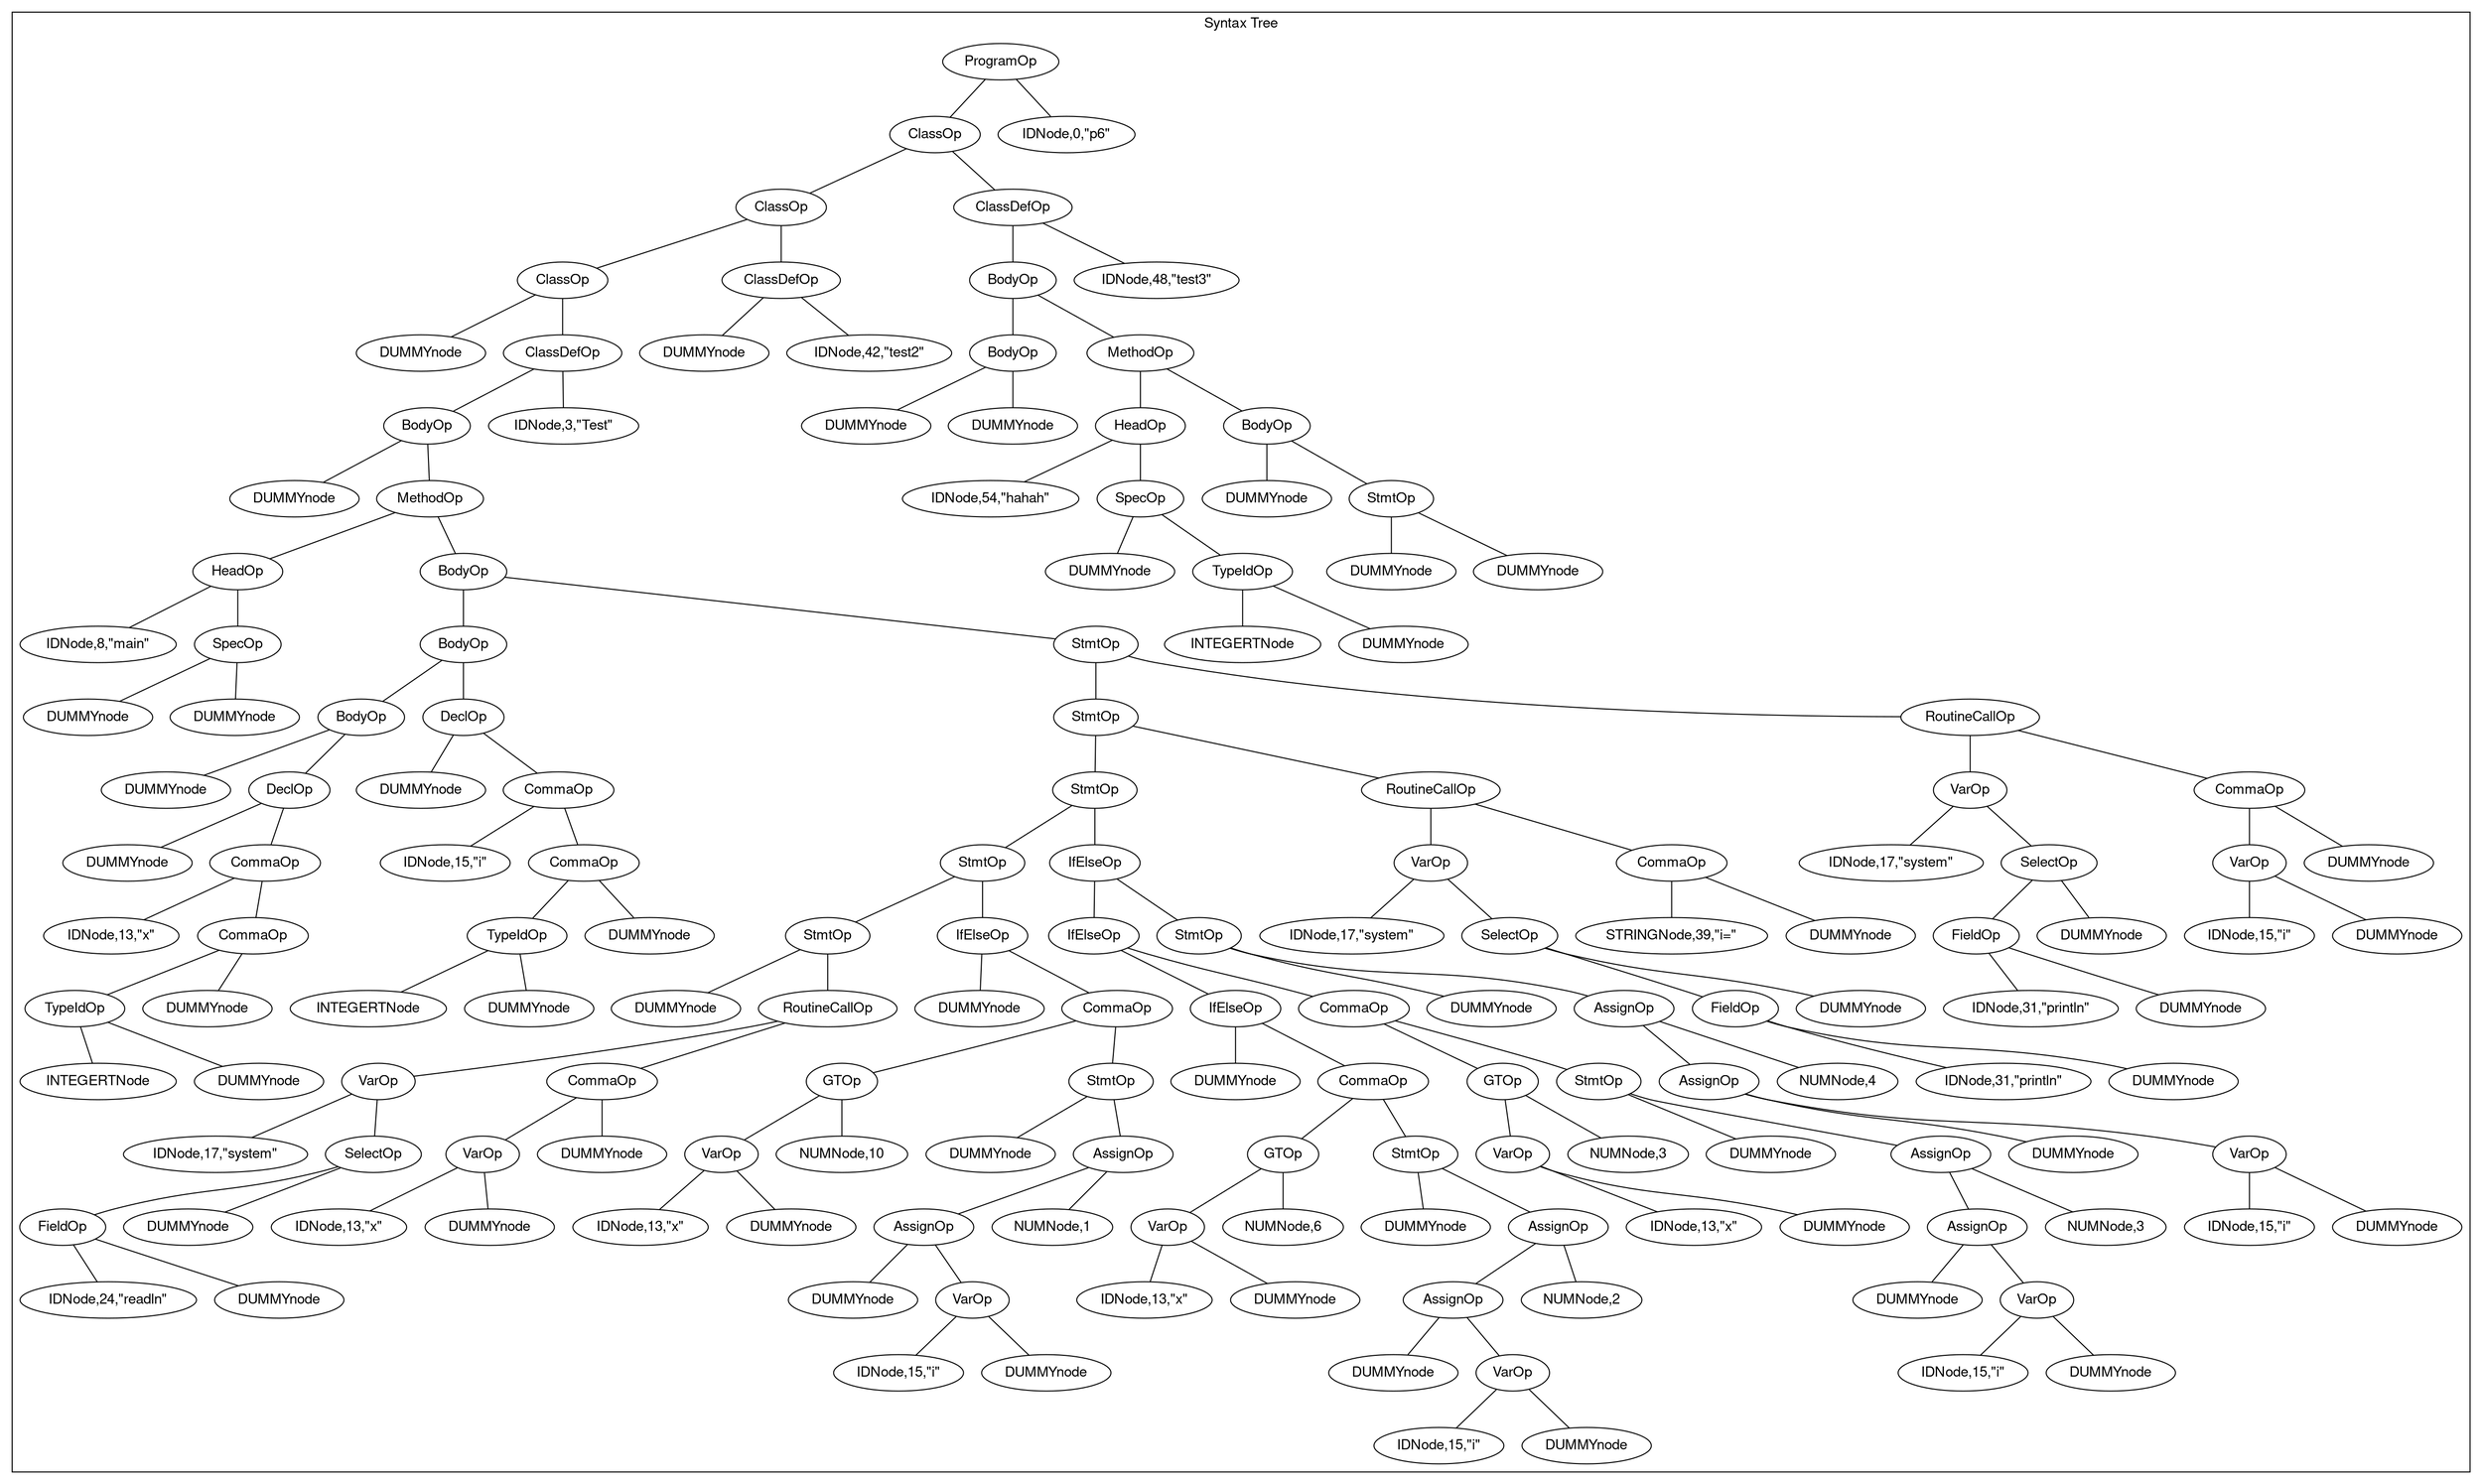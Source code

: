graph "" 
   { 
   fontname="Helvetica,Arial,sans-serif" 
   node [fontname="Helvetica,Arial,sans-serif"] 
   edge [fontname="Helvetica,Arial,sans-serif"] 
   
   subgraph cluster01 
   { 
   label="Syntax Tree" 
   n00001 [label="ProgramOp"] ;
   n00002 [label="ClassOp"] ;
   n00001 -- n00002 ;
   n00003 [label="ClassOp"] ;
   n00002 -- n00003 ;
   n00004 [label="ClassOp"] ;
   n00003 -- n00004 ;
   n00005 [label="DUMMYnode"] ;
   n00004 -- n00005 ;
   n00006 [label="ClassDefOp"] ;
   n00004 -- n00006 ;
   n00007 [label="BodyOp"] ;
   n00006 -- n00007 ;
   n00008 [label="DUMMYnode"] ;
   n00007 -- n00008 ;
   n00009 [label="MethodOp"] ;
   n00007 -- n00009 ;
   n00010 [label="HeadOp"] ;
   n00009 -- n00010 ;
   n00011 [label="IDNode,8,\"main\""] ;
   n00010 -- n00011 ;
   n00012 [label="SpecOp"] ;
   n00010 -- n00012 ;
   n00013 [label="DUMMYnode"] ;
   n00012 -- n00013 ;
   n00014 [label="DUMMYnode"] ;
   n00012 -- n00014 ;
   n00015 [label="BodyOp"] ;
   n00009 -- n00015 ;
   n00016 [label="BodyOp"] ;
   n00015 -- n00016 ;
   n00017 [label="BodyOp"] ;
   n00016 -- n00017 ;
   n00018 [label="DUMMYnode"] ;
   n00017 -- n00018 ;
   n00019 [label="DeclOp"] ;
   n00017 -- n00019 ;
   n00020 [label="DUMMYnode"] ;
   n00019 -- n00020 ;
   n00021 [label="CommaOp"] ;
   n00019 -- n00021 ;
   n00022 [label="IDNode,13,\"x\""] ;
   n00021 -- n00022 ;
   n00023 [label="CommaOp"] ;
   n00021 -- n00023 ;
   n00024 [label="TypeIdOp"] ;
   n00023 -- n00024 ;
   n00025 [label="INTEGERTNode"] ;
   n00024 -- n00025 ;
   n00026 [label="DUMMYnode"] ;
   n00024 -- n00026 ;
   n00027 [label="DUMMYnode"] ;
   n00023 -- n00027 ;
   n00028 [label="DeclOp"] ;
   n00016 -- n00028 ;
   n00029 [label="DUMMYnode"] ;
   n00028 -- n00029 ;
   n00030 [label="CommaOp"] ;
   n00028 -- n00030 ;
   n00031 [label="IDNode,15,\"i\""] ;
   n00030 -- n00031 ;
   n00032 [label="CommaOp"] ;
   n00030 -- n00032 ;
   n00033 [label="TypeIdOp"] ;
   n00032 -- n00033 ;
   n00034 [label="INTEGERTNode"] ;
   n00033 -- n00034 ;
   n00035 [label="DUMMYnode"] ;
   n00033 -- n00035 ;
   n00036 [label="DUMMYnode"] ;
   n00032 -- n00036 ;
   n00037 [label="StmtOp"] ;
   n00015 -- n00037 ;
   n00038 [label="StmtOp"] ;
   n00037 -- n00038 ;
   n00039 [label="StmtOp"] ;
   n00038 -- n00039 ;
   n00040 [label="StmtOp"] ;
   n00039 -- n00040 ;
   n00041 [label="StmtOp"] ;
   n00040 -- n00041 ;
   n00042 [label="DUMMYnode"] ;
   n00041 -- n00042 ;
   n00043 [label="RoutineCallOp"] ;
   n00041 -- n00043 ;
   n00044 [label="VarOp"] ;
   n00043 -- n00044 ;
   n00045 [label="IDNode,17,\"system\""] ;
   n00044 -- n00045 ;
   n00046 [label="SelectOp"] ;
   n00044 -- n00046 ;
   n00047 [label="FieldOp"] ;
   n00046 -- n00047 ;
   n00048 [label="IDNode,24,\"readln\""] ;
   n00047 -- n00048 ;
   n00049 [label="DUMMYnode"] ;
   n00047 -- n00049 ;
   n00050 [label="DUMMYnode"] ;
   n00046 -- n00050 ;
   n00051 [label="CommaOp"] ;
   n00043 -- n00051 ;
   n00052 [label="VarOp"] ;
   n00051 -- n00052 ;
   n00053 [label="IDNode,13,\"x\""] ;
   n00052 -- n00053 ;
   n00054 [label="DUMMYnode"] ;
   n00052 -- n00054 ;
   n00055 [label="DUMMYnode"] ;
   n00051 -- n00055 ;
   n00056 [label="IfElseOp"] ;
   n00040 -- n00056 ;
   n00057 [label="DUMMYnode"] ;
   n00056 -- n00057 ;
   n00058 [label="CommaOp"] ;
   n00056 -- n00058 ;
   n00059 [label="GTOp"] ;
   n00058 -- n00059 ;
   n00060 [label="VarOp"] ;
   n00059 -- n00060 ;
   n00061 [label="IDNode,13,\"x\""] ;
   n00060 -- n00061 ;
   n00062 [label="DUMMYnode"] ;
   n00060 -- n00062 ;
   n00063 [label="NUMNode,10"] ;
   n00059 -- n00063 ;
   n00064 [label="StmtOp"] ;
   n00058 -- n00064 ;
   n00065 [label="DUMMYnode"] ;
   n00064 -- n00065 ;
   n00066 [label="AssignOp"] ;
   n00064 -- n00066 ;
   n00067 [label="AssignOp"] ;
   n00066 -- n00067 ;
   n00068 [label="DUMMYnode"] ;
   n00067 -- n00068 ;
   n00069 [label="VarOp"] ;
   n00067 -- n00069 ;
   n00070 [label="IDNode,15,\"i\""] ;
   n00069 -- n00070 ;
   n00071 [label="DUMMYnode"] ;
   n00069 -- n00071 ;
   n00072 [label="NUMNode,1"] ;
   n00066 -- n00072 ;
   n00073 [label="IfElseOp"] ;
   n00039 -- n00073 ;
   n00074 [label="IfElseOp"] ;
   n00073 -- n00074 ;
   n00075 [label="IfElseOp"] ;
   n00074 -- n00075 ;
   n00076 [label="DUMMYnode"] ;
   n00075 -- n00076 ;
   n00077 [label="CommaOp"] ;
   n00075 -- n00077 ;
   n00078 [label="GTOp"] ;
   n00077 -- n00078 ;
   n00079 [label="VarOp"] ;
   n00078 -- n00079 ;
   n00080 [label="IDNode,13,\"x\""] ;
   n00079 -- n00080 ;
   n00081 [label="DUMMYnode"] ;
   n00079 -- n00081 ;
   n00082 [label="NUMNode,6"] ;
   n00078 -- n00082 ;
   n00083 [label="StmtOp"] ;
   n00077 -- n00083 ;
   n00084 [label="DUMMYnode"] ;
   n00083 -- n00084 ;
   n00085 [label="AssignOp"] ;
   n00083 -- n00085 ;
   n00086 [label="AssignOp"] ;
   n00085 -- n00086 ;
   n00087 [label="DUMMYnode"] ;
   n00086 -- n00087 ;
   n00088 [label="VarOp"] ;
   n00086 -- n00088 ;
   n00089 [label="IDNode,15,\"i\""] ;
   n00088 -- n00089 ;
   n00090 [label="DUMMYnode"] ;
   n00088 -- n00090 ;
   n00091 [label="NUMNode,2"] ;
   n00085 -- n00091 ;
   n00092 [label="CommaOp"] ;
   n00074 -- n00092 ;
   n00093 [label="GTOp"] ;
   n00092 -- n00093 ;
   n00094 [label="VarOp"] ;
   n00093 -- n00094 ;
   n00095 [label="IDNode,13,\"x\""] ;
   n00094 -- n00095 ;
   n00096 [label="DUMMYnode"] ;
   n00094 -- n00096 ;
   n00097 [label="NUMNode,3"] ;
   n00093 -- n00097 ;
   n00098 [label="StmtOp"] ;
   n00092 -- n00098 ;
   n00099 [label="DUMMYnode"] ;
   n00098 -- n00099 ;
   n00100 [label="AssignOp"] ;
   n00098 -- n00100 ;
   n00101 [label="AssignOp"] ;
   n00100 -- n00101 ;
   n00102 [label="DUMMYnode"] ;
   n00101 -- n00102 ;
   n00103 [label="VarOp"] ;
   n00101 -- n00103 ;
   n00104 [label="IDNode,15,\"i\""] ;
   n00103 -- n00104 ;
   n00105 [label="DUMMYnode"] ;
   n00103 -- n00105 ;
   n00106 [label="NUMNode,3"] ;
   n00100 -- n00106 ;
   n00107 [label="StmtOp"] ;
   n00073 -- n00107 ;
   n00108 [label="DUMMYnode"] ;
   n00107 -- n00108 ;
   n00109 [label="AssignOp"] ;
   n00107 -- n00109 ;
   n00110 [label="AssignOp"] ;
   n00109 -- n00110 ;
   n00111 [label="DUMMYnode"] ;
   n00110 -- n00111 ;
   n00112 [label="VarOp"] ;
   n00110 -- n00112 ;
   n00113 [label="IDNode,15,\"i\""] ;
   n00112 -- n00113 ;
   n00114 [label="DUMMYnode"] ;
   n00112 -- n00114 ;
   n00115 [label="NUMNode,4"] ;
   n00109 -- n00115 ;
   n00116 [label="RoutineCallOp"] ;
   n00038 -- n00116 ;
   n00117 [label="VarOp"] ;
   n00116 -- n00117 ;
   n00118 [label="IDNode,17,\"system\""] ;
   n00117 -- n00118 ;
   n00119 [label="SelectOp"] ;
   n00117 -- n00119 ;
   n00120 [label="FieldOp"] ;
   n00119 -- n00120 ;
   n00121 [label="IDNode,31,\"println\""] ;
   n00120 -- n00121 ;
   n00122 [label="DUMMYnode"] ;
   n00120 -- n00122 ;
   n00123 [label="DUMMYnode"] ;
   n00119 -- n00123 ;
   n00124 [label="CommaOp"] ;
   n00116 -- n00124 ;
   n00125 [label="STRINGNode,39,\"i=\""] ;
   n00124 -- n00125 ;
   n00126 [label="DUMMYnode"] ;
   n00124 -- n00126 ;
   n00127 [label="RoutineCallOp"] ;
   n00037 -- n00127 ;
   n00128 [label="VarOp"] ;
   n00127 -- n00128 ;
   n00129 [label="IDNode,17,\"system\""] ;
   n00128 -- n00129 ;
   n00130 [label="SelectOp"] ;
   n00128 -- n00130 ;
   n00131 [label="FieldOp"] ;
   n00130 -- n00131 ;
   n00132 [label="IDNode,31,\"println\""] ;
   n00131 -- n00132 ;
   n00133 [label="DUMMYnode"] ;
   n00131 -- n00133 ;
   n00134 [label="DUMMYnode"] ;
   n00130 -- n00134 ;
   n00135 [label="CommaOp"] ;
   n00127 -- n00135 ;
   n00136 [label="VarOp"] ;
   n00135 -- n00136 ;
   n00137 [label="IDNode,15,\"i\""] ;
   n00136 -- n00137 ;
   n00138 [label="DUMMYnode"] ;
   n00136 -- n00138 ;
   n00139 [label="DUMMYnode"] ;
   n00135 -- n00139 ;
   n00140 [label="IDNode,3,\"Test\""] ;
   n00006 -- n00140 ;
   n00141 [label="ClassDefOp"] ;
   n00003 -- n00141 ;
   n00142 [label="DUMMYnode"] ;
   n00141 -- n00142 ;
   n00143 [label="IDNode,42,\"test2\""] ;
   n00141 -- n00143 ;
   n00144 [label="ClassDefOp"] ;
   n00002 -- n00144 ;
   n00145 [label="BodyOp"] ;
   n00144 -- n00145 ;
   n00146 [label="BodyOp"] ;
   n00145 -- n00146 ;
   n00147 [label="DUMMYnode"] ;
   n00146 -- n00147 ;
   n00148 [label="DUMMYnode"] ;
   n00146 -- n00148 ;
   n00149 [label="MethodOp"] ;
   n00145 -- n00149 ;
   n00150 [label="HeadOp"] ;
   n00149 -- n00150 ;
   n00151 [label="IDNode,54,\"hahah\""] ;
   n00150 -- n00151 ;
   n00152 [label="SpecOp"] ;
   n00150 -- n00152 ;
   n00153 [label="DUMMYnode"] ;
   n00152 -- n00153 ;
   n00154 [label="TypeIdOp"] ;
   n00152 -- n00154 ;
   n00155 [label="INTEGERTNode"] ;
   n00154 -- n00155 ;
   n00156 [label="DUMMYnode"] ;
   n00154 -- n00156 ;
   n00157 [label="BodyOp"] ;
   n00149 -- n00157 ;
   n00158 [label="DUMMYnode"] ;
   n00157 -- n00158 ;
   n00159 [label="StmtOp"] ;
   n00157 -- n00159 ;
   n00160 [label="DUMMYnode"] ;
   n00159 -- n00160 ;
   n00161 [label="DUMMYnode"] ;
   n00159 -- n00161 ;
   n00162 [label="IDNode,48,\"test3\""] ;
   n00144 -- n00162 ;
   n00163 [label="IDNode,0,\"p6\""] ;
   n00001 -- n00163 ;
   } 
   } 
